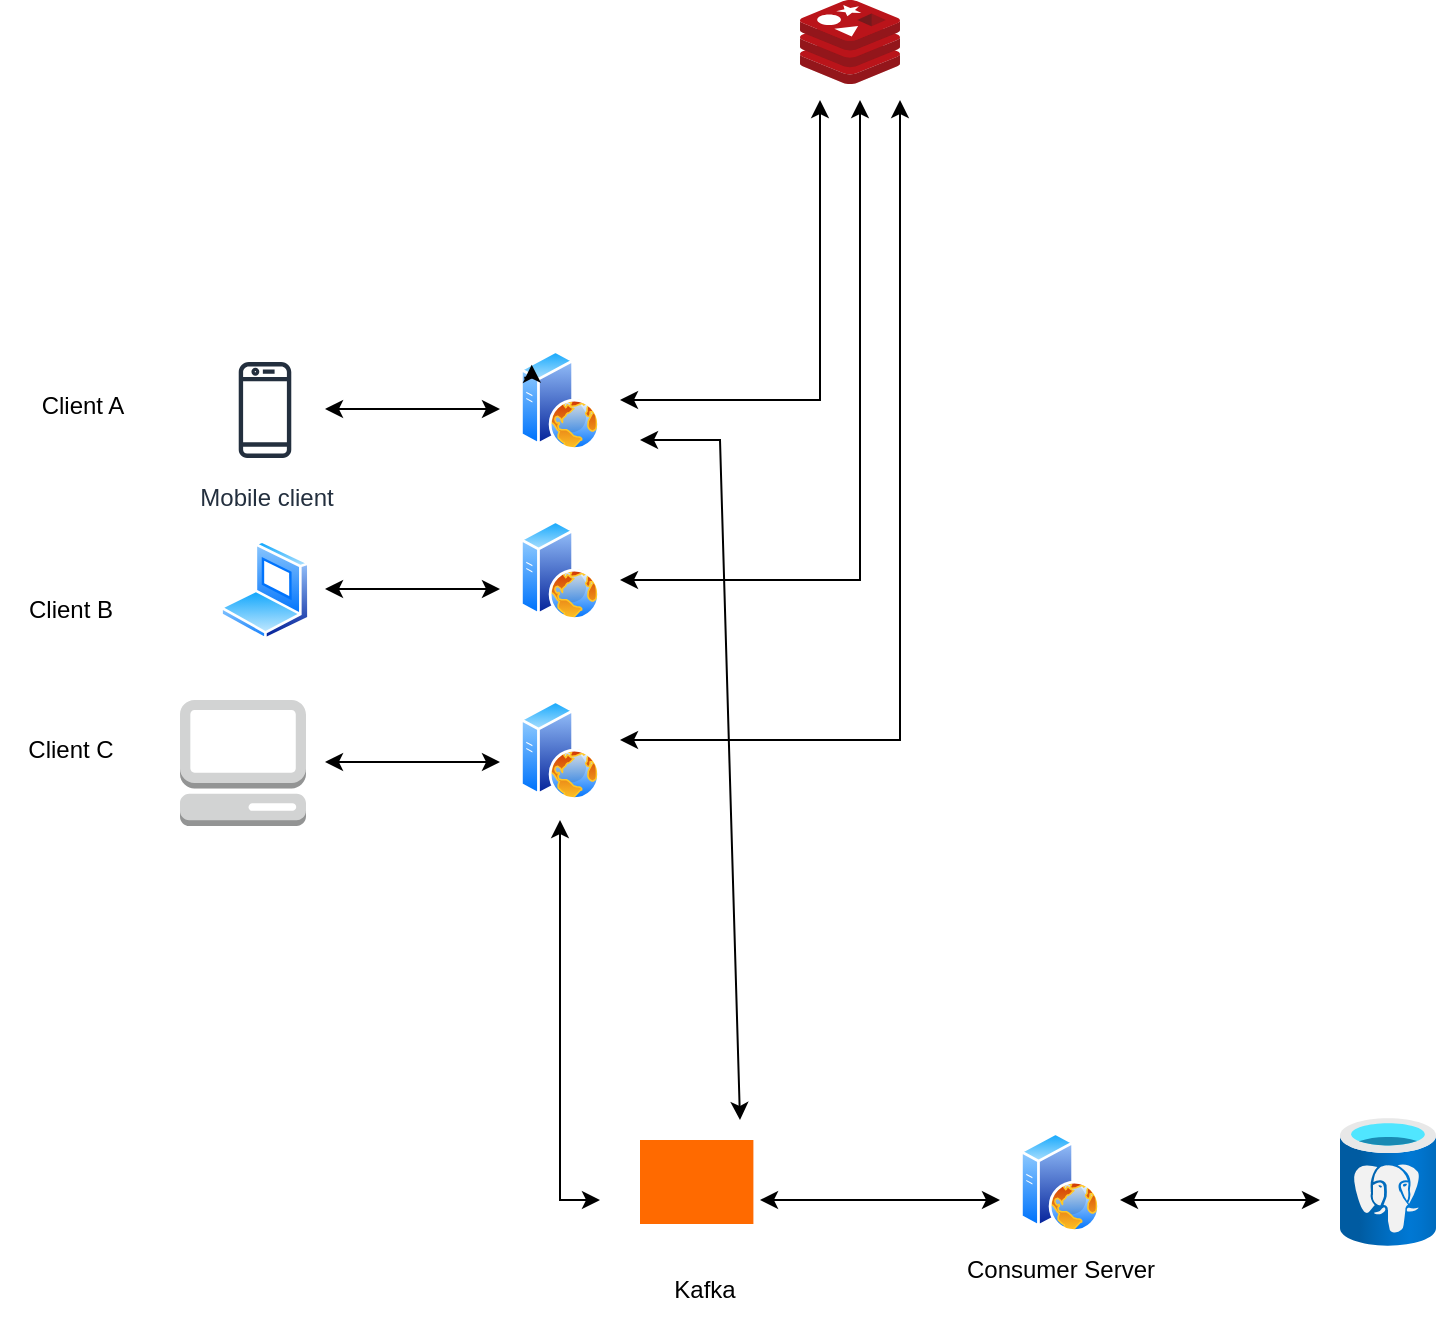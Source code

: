 <mxfile version="26.0.8">
  <diagram name="Page-1" id="YxxaOO76EsQFhn2fxwKj">
    <mxGraphModel dx="1376" dy="790" grid="1" gridSize="10" guides="1" tooltips="1" connect="1" arrows="1" fold="1" page="1" pageScale="1" pageWidth="850" pageHeight="1100" math="0" shadow="0">
      <root>
        <mxCell id="0" />
        <mxCell id="1" parent="0" />
        <mxCell id="2kJRxK8k7VLQBlLropPZ-1" value="" style="image;aspect=fixed;perimeter=ellipsePerimeter;html=1;align=center;shadow=0;dashed=0;spacingTop=3;image=img/lib/active_directory/web_server.svg;" vertex="1" parent="1">
          <mxGeometry x="270" y="225" width="40" height="50" as="geometry" />
        </mxCell>
        <mxCell id="2kJRxK8k7VLQBlLropPZ-2" value="" style="image;aspect=fixed;perimeter=ellipsePerimeter;html=1;align=center;shadow=0;dashed=0;spacingTop=3;image=img/lib/active_directory/web_server.svg;" vertex="1" parent="1">
          <mxGeometry x="270" y="310" width="40" height="50" as="geometry" />
        </mxCell>
        <mxCell id="2kJRxK8k7VLQBlLropPZ-3" value="" style="image;aspect=fixed;perimeter=ellipsePerimeter;html=1;align=center;shadow=0;dashed=0;spacingTop=3;image=img/lib/active_directory/web_server.svg;" vertex="1" parent="1">
          <mxGeometry x="270" y="400" width="40" height="50" as="geometry" />
        </mxCell>
        <mxCell id="2kJRxK8k7VLQBlLropPZ-4" value="Mobile client" style="sketch=0;outlineConnect=0;fontColor=#232F3E;gradientColor=none;strokeColor=#232F3E;fillColor=#ffffff;dashed=0;verticalLabelPosition=bottom;verticalAlign=top;align=center;html=1;fontSize=12;fontStyle=0;aspect=fixed;shape=mxgraph.aws4.resourceIcon;resIcon=mxgraph.aws4.mobile_client;" vertex="1" parent="1">
          <mxGeometry x="112.5" y="225" width="60" height="60" as="geometry" />
        </mxCell>
        <mxCell id="2kJRxK8k7VLQBlLropPZ-5" value="" style="image;aspect=fixed;perimeter=ellipsePerimeter;html=1;align=center;shadow=0;dashed=0;spacingTop=3;image=img/lib/active_directory/laptop_client.svg;" vertex="1" parent="1">
          <mxGeometry x="120" y="320" width="45" height="50" as="geometry" />
        </mxCell>
        <mxCell id="2kJRxK8k7VLQBlLropPZ-6" value="" style="outlineConnect=0;dashed=0;verticalLabelPosition=bottom;verticalAlign=top;align=center;html=1;shape=mxgraph.aws3.management_console;fillColor=#D2D3D3;gradientColor=none;" vertex="1" parent="1">
          <mxGeometry x="100" y="400" width="63" height="63" as="geometry" />
        </mxCell>
        <mxCell id="2kJRxK8k7VLQBlLropPZ-7" value="" style="endArrow=classic;startArrow=classic;html=1;rounded=0;" edge="1" parent="1">
          <mxGeometry width="50" height="50" relative="1" as="geometry">
            <mxPoint x="172.5" y="344.5" as="sourcePoint" />
            <mxPoint x="260" y="344.5" as="targetPoint" />
          </mxGeometry>
        </mxCell>
        <mxCell id="2kJRxK8k7VLQBlLropPZ-8" style="edgeStyle=orthogonalEdgeStyle;rounded=0;orthogonalLoop=1;jettySize=auto;html=1;exitX=0;exitY=0.25;exitDx=0;exitDy=0;entryX=0;entryY=0;entryDx=0;entryDy=0;" edge="1" parent="1" source="2kJRxK8k7VLQBlLropPZ-1" target="2kJRxK8k7VLQBlLropPZ-1">
          <mxGeometry relative="1" as="geometry" />
        </mxCell>
        <mxCell id="2kJRxK8k7VLQBlLropPZ-9" value="" style="endArrow=classic;startArrow=classic;html=1;rounded=0;" edge="1" parent="1">
          <mxGeometry width="50" height="50" relative="1" as="geometry">
            <mxPoint x="172.5" y="254.5" as="sourcePoint" />
            <mxPoint x="260" y="254.5" as="targetPoint" />
          </mxGeometry>
        </mxCell>
        <mxCell id="2kJRxK8k7VLQBlLropPZ-10" value="" style="endArrow=classic;startArrow=classic;html=1;rounded=0;" edge="1" parent="1">
          <mxGeometry width="50" height="50" relative="1" as="geometry">
            <mxPoint x="172.5" y="431" as="sourcePoint" />
            <mxPoint x="260" y="431" as="targetPoint" />
          </mxGeometry>
        </mxCell>
        <mxCell id="2kJRxK8k7VLQBlLropPZ-11" value="" style="image;sketch=0;aspect=fixed;html=1;points=[];align=center;fontSize=12;image=img/lib/mscae/Cache_Redis_Product.svg;" vertex="1" parent="1">
          <mxGeometry x="410" y="50" width="50" height="42" as="geometry" />
        </mxCell>
        <mxCell id="2kJRxK8k7VLQBlLropPZ-13" value="" style="endArrow=classic;startArrow=classic;html=1;rounded=0;" edge="1" parent="1">
          <mxGeometry width="50" height="50" relative="1" as="geometry">
            <mxPoint x="320" y="250" as="sourcePoint" />
            <mxPoint x="420" y="100" as="targetPoint" />
            <Array as="points">
              <mxPoint x="420" y="250" />
            </Array>
          </mxGeometry>
        </mxCell>
        <mxCell id="2kJRxK8k7VLQBlLropPZ-14" value="" style="endArrow=classic;startArrow=classic;html=1;rounded=0;" edge="1" parent="1">
          <mxGeometry width="50" height="50" relative="1" as="geometry">
            <mxPoint x="320" y="340" as="sourcePoint" />
            <mxPoint x="440" y="100" as="targetPoint" />
            <Array as="points">
              <mxPoint x="440" y="340" />
            </Array>
          </mxGeometry>
        </mxCell>
        <mxCell id="2kJRxK8k7VLQBlLropPZ-15" value="" style="endArrow=classic;startArrow=classic;html=1;rounded=0;" edge="1" parent="1">
          <mxGeometry width="50" height="50" relative="1" as="geometry">
            <mxPoint x="320" y="420" as="sourcePoint" />
            <mxPoint x="460" y="100" as="targetPoint" />
            <Array as="points">
              <mxPoint x="460" y="420" />
            </Array>
          </mxGeometry>
        </mxCell>
        <mxCell id="2kJRxK8k7VLQBlLropPZ-16" value="" style="points=[];aspect=fixed;html=1;align=center;shadow=0;dashed=0;fillColor=#FF6A00;strokeColor=none;shape=mxgraph.alibaba_cloud.kafka;" vertex="1" parent="1">
          <mxGeometry x="330" y="620" width="56.7" height="42" as="geometry" />
        </mxCell>
        <mxCell id="2kJRxK8k7VLQBlLropPZ-17" value="&lt;div&gt;Kafka&lt;/div&gt;" style="text;html=1;align=center;verticalAlign=middle;resizable=0;points=[];autosize=1;strokeColor=none;fillColor=none;" vertex="1" parent="1">
          <mxGeometry x="336.7" y="680" width="50" height="30" as="geometry" />
        </mxCell>
        <mxCell id="2kJRxK8k7VLQBlLropPZ-18" value="" style="endArrow=classic;startArrow=classic;html=1;rounded=0;" edge="1" parent="1">
          <mxGeometry width="50" height="50" relative="1" as="geometry">
            <mxPoint x="380" y="610" as="sourcePoint" />
            <mxPoint x="330" y="270" as="targetPoint" />
            <Array as="points">
              <mxPoint x="370" y="270" />
            </Array>
          </mxGeometry>
        </mxCell>
        <mxCell id="2kJRxK8k7VLQBlLropPZ-20" value="" style="endArrow=classic;startArrow=classic;html=1;rounded=0;" edge="1" parent="1">
          <mxGeometry width="50" height="50" relative="1" as="geometry">
            <mxPoint x="310" y="650" as="sourcePoint" />
            <mxPoint x="290" y="460" as="targetPoint" />
            <Array as="points">
              <mxPoint x="290" y="650" />
            </Array>
          </mxGeometry>
        </mxCell>
        <mxCell id="2kJRxK8k7VLQBlLropPZ-21" value="" style="image;aspect=fixed;perimeter=ellipsePerimeter;html=1;align=center;shadow=0;dashed=0;spacingTop=3;image=img/lib/active_directory/web_server.svg;" vertex="1" parent="1">
          <mxGeometry x="520" y="616" width="40" height="50" as="geometry" />
        </mxCell>
        <mxCell id="2kJRxK8k7VLQBlLropPZ-22" value="&lt;div&gt;Consumer Server&lt;/div&gt;" style="text;html=1;align=center;verticalAlign=middle;resizable=0;points=[];autosize=1;strokeColor=none;fillColor=none;" vertex="1" parent="1">
          <mxGeometry x="480" y="670" width="120" height="30" as="geometry" />
        </mxCell>
        <mxCell id="2kJRxK8k7VLQBlLropPZ-23" value="" style="endArrow=classic;startArrow=classic;html=1;rounded=0;" edge="1" parent="1">
          <mxGeometry width="50" height="50" relative="1" as="geometry">
            <mxPoint x="390" y="650" as="sourcePoint" />
            <mxPoint x="510" y="650" as="targetPoint" />
          </mxGeometry>
        </mxCell>
        <mxCell id="2kJRxK8k7VLQBlLropPZ-24" value="" style="image;aspect=fixed;html=1;points=[];align=center;fontSize=12;image=img/lib/azure2/databases/Azure_Database_PostgreSQL_Server.svg;" vertex="1" parent="1">
          <mxGeometry x="680" y="609" width="48" height="64" as="geometry" />
        </mxCell>
        <mxCell id="2kJRxK8k7VLQBlLropPZ-27" value="" style="endArrow=classic;startArrow=classic;html=1;rounded=0;" edge="1" parent="1">
          <mxGeometry width="50" height="50" relative="1" as="geometry">
            <mxPoint x="570" y="650" as="sourcePoint" />
            <mxPoint x="670" y="650" as="targetPoint" />
          </mxGeometry>
        </mxCell>
        <mxCell id="2kJRxK8k7VLQBlLropPZ-30" value="Client A" style="text;html=1;align=center;verticalAlign=middle;resizable=0;points=[];autosize=1;strokeColor=none;fillColor=none;" vertex="1" parent="1">
          <mxGeometry x="16" y="238" width="70" height="30" as="geometry" />
        </mxCell>
        <mxCell id="2kJRxK8k7VLQBlLropPZ-31" value="&lt;div&gt;Client C&lt;/div&gt;" style="text;html=1;align=center;verticalAlign=middle;resizable=0;points=[];autosize=1;strokeColor=none;fillColor=none;" vertex="1" parent="1">
          <mxGeometry x="10" y="410" width="70" height="30" as="geometry" />
        </mxCell>
        <mxCell id="2kJRxK8k7VLQBlLropPZ-32" value="&lt;div&gt;Client B&lt;/div&gt;" style="text;html=1;align=center;verticalAlign=middle;resizable=0;points=[];autosize=1;strokeColor=none;fillColor=none;" vertex="1" parent="1">
          <mxGeometry x="10" y="340" width="70" height="30" as="geometry" />
        </mxCell>
      </root>
    </mxGraphModel>
  </diagram>
</mxfile>
